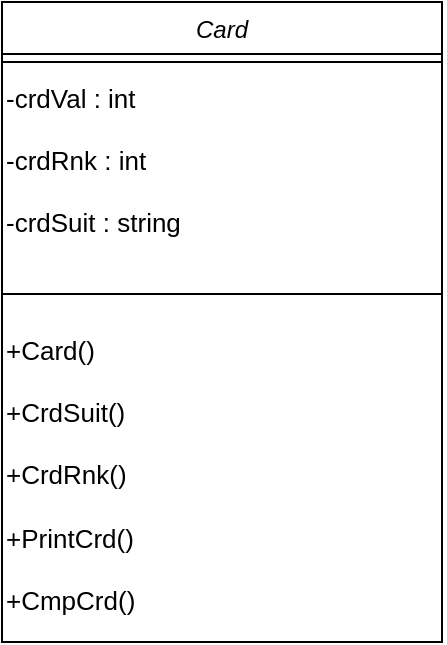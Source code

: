 <mxfile version="12.7.1" type="github"><diagram id="zIdbuG23pIjjM22FKGJG" name="Page-1"><mxGraphModel dx="1102" dy="565" grid="1" gridSize="10" guides="1" tooltips="1" connect="1" arrows="1" fold="1" page="1" pageScale="1" pageWidth="850" pageHeight="1100" math="0" shadow="0"><root><mxCell id="0"/><mxCell id="1" parent="0"/><mxCell id="xuSnEaEnCvIgxaBg3_2J-1" value="Card" style="swimlane;fontStyle=2;align=center;verticalAlign=top;childLayout=stackLayout;horizontal=1;startSize=26;horizontalStack=0;resizeParent=1;resizeLast=0;collapsible=1;marginBottom=0;rounded=0;shadow=0;strokeWidth=1;" vertex="1" parent="1"><mxGeometry x="140" y="40" width="220" height="320" as="geometry"><mxRectangle x="230" y="140" width="160" height="26" as="alternateBounds"/></mxGeometry></mxCell><mxCell id="xuSnEaEnCvIgxaBg3_2J-2" value="" style="line;html=1;strokeWidth=1;align=left;verticalAlign=middle;spacingTop=-1;spacingLeft=3;spacingRight=3;rotatable=0;labelPosition=right;points=[];portConstraint=eastwest;" vertex="1" parent="xuSnEaEnCvIgxaBg3_2J-1"><mxGeometry y="26" width="220" height="8" as="geometry"/></mxCell><mxCell id="xuSnEaEnCvIgxaBg3_2J-3" value="&lt;font style=&quot;font-size: 13px&quot;&gt;-crdVal : int&lt;br&gt;&lt;br&gt;-crdRnk : int&lt;br&gt;&lt;br&gt;-crdSuit : string&lt;/font&gt;" style="text;html=1;" vertex="1" parent="xuSnEaEnCvIgxaBg3_2J-1"><mxGeometry y="34" width="220" height="50" as="geometry"/></mxCell><mxCell id="xuSnEaEnCvIgxaBg3_2J-4" value="" style="endArrow=none;html=1;" edge="1" parent="xuSnEaEnCvIgxaBg3_2J-1"><mxGeometry width="50" height="50" relative="1" as="geometry"><mxPoint y="146" as="sourcePoint"/><mxPoint x="220" y="146" as="targetPoint"/></mxGeometry></mxCell><mxCell id="xuSnEaEnCvIgxaBg3_2J-6" value="&lt;font style=&quot;font-size: 13px&quot;&gt;+Card()&lt;br&gt;&lt;br&gt;+CrdSuit()&lt;br&gt;&lt;br&gt;+CrdRnk()&lt;br&gt;&lt;br&gt;+PrintCrd()&lt;br&gt;&lt;br&gt;+CmpCrd()&lt;/font&gt;" style="text;html=1;" vertex="1" parent="1"><mxGeometry x="140" y="200" width="170" height="150" as="geometry"/></mxCell></root></mxGraphModel></diagram></mxfile>
